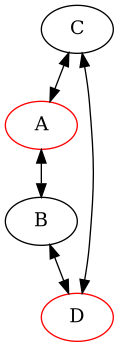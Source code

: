 @startuml 
digraph G {
 concentrate=true 
C -> A;
C -> D;
B -> A;
B -> D;
A [color=red]A -> C;
A -> B;
D [color=red]D -> C;
D -> B;
} 
 @enduml